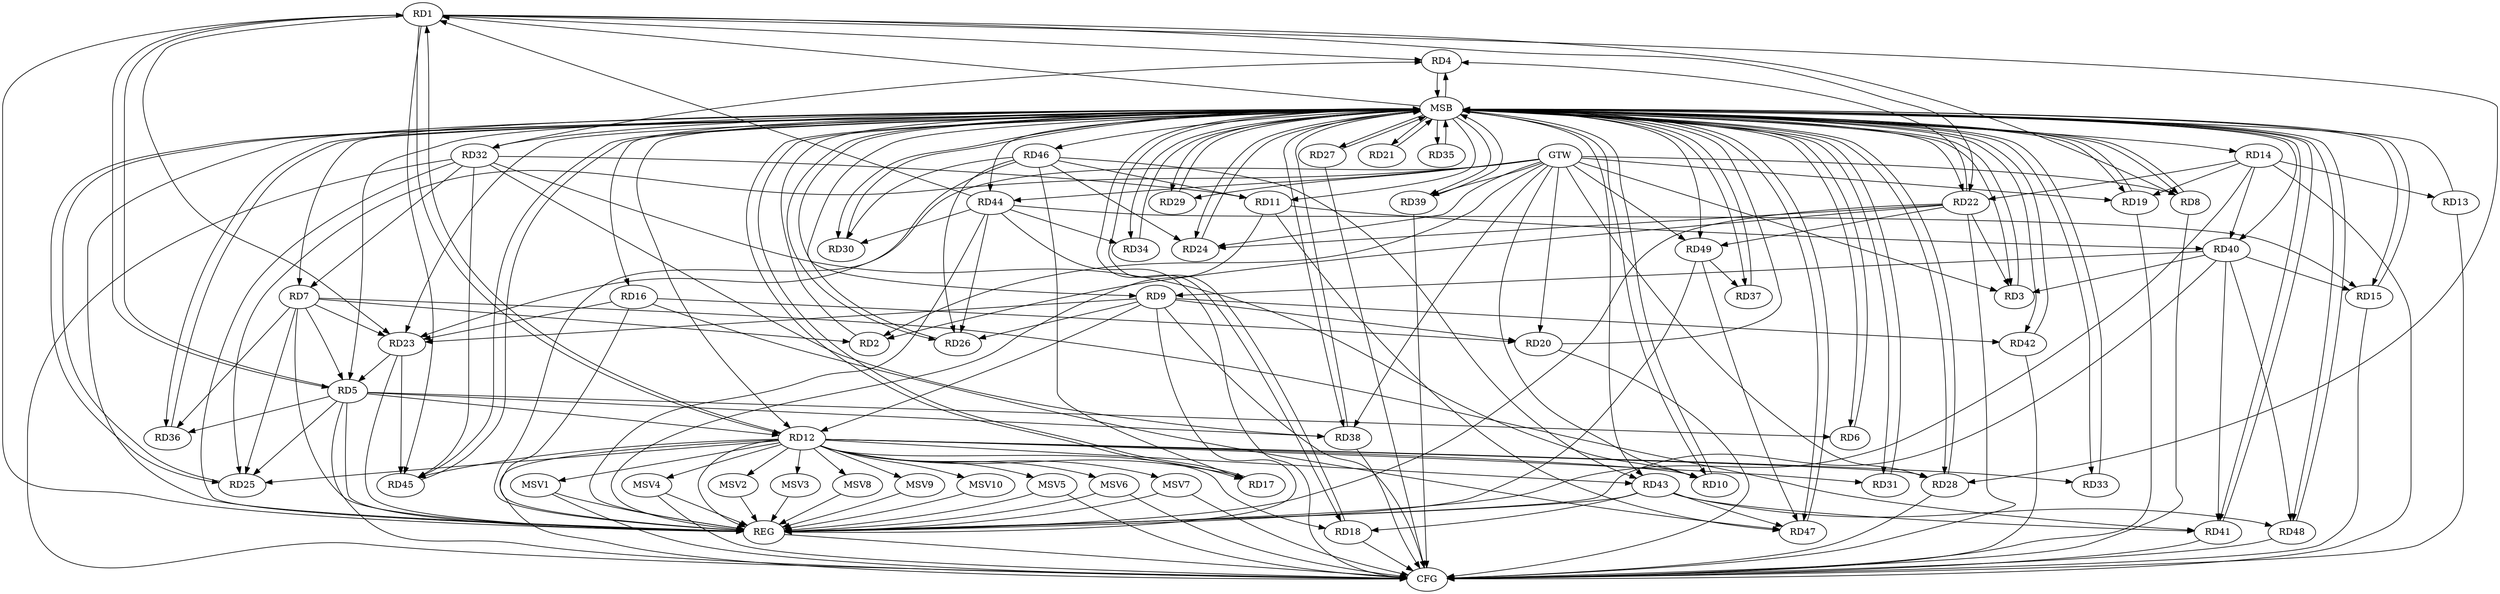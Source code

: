 strict digraph G {
  RD1 [ label="RD1" ];
  RD2 [ label="RD2" ];
  RD3 [ label="RD3" ];
  RD4 [ label="RD4" ];
  RD5 [ label="RD5" ];
  RD6 [ label="RD6" ];
  RD7 [ label="RD7" ];
  RD8 [ label="RD8" ];
  RD9 [ label="RD9" ];
  RD10 [ label="RD10" ];
  RD11 [ label="RD11" ];
  RD12 [ label="RD12" ];
  RD13 [ label="RD13" ];
  RD14 [ label="RD14" ];
  RD15 [ label="RD15" ];
  RD16 [ label="RD16" ];
  RD17 [ label="RD17" ];
  RD18 [ label="RD18" ];
  RD19 [ label="RD19" ];
  RD20 [ label="RD20" ];
  RD21 [ label="RD21" ];
  RD22 [ label="RD22" ];
  RD23 [ label="RD23" ];
  RD24 [ label="RD24" ];
  RD25 [ label="RD25" ];
  RD26 [ label="RD26" ];
  RD27 [ label="RD27" ];
  RD28 [ label="RD28" ];
  RD29 [ label="RD29" ];
  RD30 [ label="RD30" ];
  RD31 [ label="RD31" ];
  RD32 [ label="RD32" ];
  RD33 [ label="RD33" ];
  RD34 [ label="RD34" ];
  RD35 [ label="RD35" ];
  RD36 [ label="RD36" ];
  RD37 [ label="RD37" ];
  RD38 [ label="RD38" ];
  RD39 [ label="RD39" ];
  RD40 [ label="RD40" ];
  RD41 [ label="RD41" ];
  RD42 [ label="RD42" ];
  RD43 [ label="RD43" ];
  RD44 [ label="RD44" ];
  RD45 [ label="RD45" ];
  RD46 [ label="RD46" ];
  RD47 [ label="RD47" ];
  RD48 [ label="RD48" ];
  RD49 [ label="RD49" ];
  GTW [ label="GTW" ];
  REG [ label="REG" ];
  MSB [ label="MSB" ];
  CFG [ label="CFG" ];
  MSV1 [ label="MSV1" ];
  MSV2 [ label="MSV2" ];
  MSV3 [ label="MSV3" ];
  MSV4 [ label="MSV4" ];
  MSV5 [ label="MSV5" ];
  MSV6 [ label="MSV6" ];
  MSV7 [ label="MSV7" ];
  MSV8 [ label="MSV8" ];
  MSV9 [ label="MSV9" ];
  MSV10 [ label="MSV10" ];
  RD1 -> RD4;
  RD1 -> RD5;
  RD5 -> RD1;
  RD1 -> RD8;
  RD1 -> RD12;
  RD12 -> RD1;
  RD1 -> RD22;
  RD1 -> RD23;
  RD1 -> RD28;
  RD44 -> RD1;
  RD1 -> RD45;
  RD7 -> RD2;
  RD22 -> RD2;
  RD22 -> RD3;
  RD40 -> RD3;
  RD22 -> RD4;
  RD32 -> RD4;
  RD5 -> RD6;
  RD7 -> RD5;
  RD5 -> RD12;
  RD23 -> RD5;
  RD5 -> RD25;
  RD5 -> RD36;
  RD5 -> RD38;
  RD7 -> RD23;
  RD7 -> RD25;
  RD32 -> RD7;
  RD7 -> RD36;
  RD7 -> RD41;
  RD9 -> RD12;
  RD9 -> RD20;
  RD9 -> RD23;
  RD9 -> RD26;
  RD40 -> RD9;
  RD9 -> RD42;
  RD12 -> RD10;
  RD32 -> RD10;
  RD32 -> RD11;
  RD11 -> RD40;
  RD46 -> RD11;
  RD11 -> RD47;
  RD12 -> RD17;
  RD12 -> RD18;
  RD12 -> RD25;
  RD12 -> RD28;
  RD12 -> RD31;
  RD12 -> RD33;
  RD12 -> RD43;
  RD12 -> RD45;
  RD14 -> RD13;
  RD14 -> RD19;
  RD14 -> RD22;
  RD14 -> RD40;
  RD40 -> RD15;
  RD44 -> RD15;
  RD16 -> RD20;
  RD16 -> RD23;
  RD16 -> RD47;
  RD46 -> RD17;
  RD43 -> RD18;
  RD22 -> RD24;
  RD22 -> RD49;
  RD23 -> RD45;
  RD46 -> RD24;
  RD44 -> RD26;
  RD46 -> RD26;
  RD44 -> RD30;
  RD46 -> RD30;
  RD32 -> RD38;
  RD32 -> RD45;
  RD44 -> RD34;
  RD49 -> RD37;
  RD40 -> RD41;
  RD40 -> RD48;
  RD43 -> RD41;
  RD46 -> RD43;
  RD43 -> RD47;
  RD43 -> RD48;
  RD49 -> RD47;
  GTW -> RD8;
  GTW -> RD19;
  GTW -> RD10;
  GTW -> RD3;
  GTW -> RD29;
  GTW -> RD38;
  GTW -> RD20;
  GTW -> RD2;
  GTW -> RD24;
  GTW -> RD23;
  GTW -> RD39;
  GTW -> RD44;
  GTW -> RD28;
  GTW -> RD25;
  GTW -> RD49;
  RD1 -> REG;
  RD5 -> REG;
  RD7 -> REG;
  RD9 -> REG;
  RD11 -> REG;
  RD12 -> REG;
  RD14 -> REG;
  RD16 -> REG;
  RD22 -> REG;
  RD23 -> REG;
  RD32 -> REG;
  RD40 -> REG;
  RD43 -> REG;
  RD44 -> REG;
  RD46 -> REG;
  RD49 -> REG;
  RD2 -> MSB;
  MSB -> RD16;
  MSB -> RD23;
  MSB -> RD24;
  MSB -> RD40;
  MSB -> RD42;
  MSB -> REG;
  RD3 -> MSB;
  MSB -> RD1;
  MSB -> RD19;
  MSB -> RD29;
  MSB -> RD30;
  MSB -> RD43;
  MSB -> RD45;
  MSB -> RD46;
  RD4 -> MSB;
  MSB -> RD5;
  MSB -> RD17;
  RD6 -> MSB;
  MSB -> RD3;
  MSB -> RD15;
  MSB -> RD39;
  MSB -> RD41;
  RD8 -> MSB;
  MSB -> RD32;
  MSB -> RD38;
  MSB -> RD47;
  RD10 -> MSB;
  MSB -> RD12;
  RD13 -> MSB;
  MSB -> RD4;
  MSB -> RD14;
  MSB -> RD21;
  MSB -> RD27;
  MSB -> RD28;
  MSB -> RD33;
  RD15 -> MSB;
  MSB -> RD8;
  MSB -> RD11;
  MSB -> RD34;
  RD17 -> MSB;
  MSB -> RD9;
  MSB -> RD25;
  RD18 -> MSB;
  MSB -> RD6;
  MSB -> RD26;
  RD19 -> MSB;
  MSB -> RD18;
  MSB -> RD36;
  RD20 -> MSB;
  RD21 -> MSB;
  MSB -> RD10;
  MSB -> RD22;
  RD24 -> MSB;
  RD25 -> MSB;
  RD26 -> MSB;
  MSB -> RD37;
  RD27 -> MSB;
  RD28 -> MSB;
  RD29 -> MSB;
  RD30 -> MSB;
  MSB -> RD48;
  RD31 -> MSB;
  RD33 -> MSB;
  RD34 -> MSB;
  MSB -> RD31;
  RD35 -> MSB;
  MSB -> RD49;
  RD36 -> MSB;
  RD37 -> MSB;
  RD38 -> MSB;
  RD39 -> MSB;
  RD41 -> MSB;
  RD42 -> MSB;
  RD45 -> MSB;
  MSB -> RD44;
  RD47 -> MSB;
  MSB -> RD7;
  RD48 -> MSB;
  MSB -> RD35;
  RD28 -> CFG;
  RD19 -> CFG;
  RD27 -> CFG;
  RD5 -> CFG;
  RD44 -> CFG;
  RD38 -> CFG;
  RD32 -> CFG;
  RD48 -> CFG;
  RD9 -> CFG;
  RD8 -> CFG;
  RD41 -> CFG;
  RD13 -> CFG;
  RD42 -> CFG;
  RD22 -> CFG;
  RD12 -> CFG;
  RD15 -> CFG;
  RD39 -> CFG;
  RD14 -> CFG;
  RD18 -> CFG;
  RD20 -> CFG;
  REG -> CFG;
  RD12 -> MSV1;
  RD12 -> MSV2;
  MSV1 -> REG;
  MSV1 -> CFG;
  MSV2 -> REG;
  RD12 -> MSV3;
  MSV3 -> REG;
  RD12 -> MSV4;
  RD12 -> MSV5;
  MSV4 -> REG;
  MSV4 -> CFG;
  MSV5 -> REG;
  MSV5 -> CFG;
  RD12 -> MSV6;
  MSV6 -> REG;
  MSV6 -> CFG;
  RD12 -> MSV7;
  MSV7 -> REG;
  MSV7 -> CFG;
  RD12 -> MSV8;
  MSV8 -> REG;
  RD12 -> MSV9;
  MSV9 -> REG;
  RD12 -> MSV10;
  MSV10 -> REG;
}
